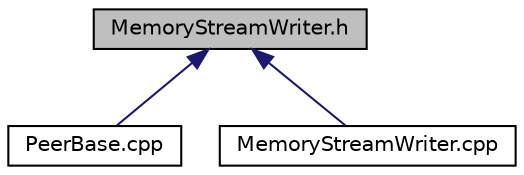 digraph "MemoryStreamWriter.h"
{
  edge [fontname="Helvetica",fontsize="10",labelfontname="Helvetica",labelfontsize="10"];
  node [fontname="Helvetica",fontsize="10",shape=record];
  Node4 [label="MemoryStreamWriter.h",height=0.2,width=0.4,color="black", fillcolor="grey75", style="filled", fontcolor="black"];
  Node4 -> Node5 [dir="back",color="midnightblue",fontsize="10",style="solid",fontname="Helvetica"];
  Node5 [label="PeerBase.cpp",height=0.2,width=0.4,color="black", fillcolor="white", style="filled",URL="$_peer_base_8cpp.html"];
  Node4 -> Node6 [dir="back",color="midnightblue",fontsize="10",style="solid",fontname="Helvetica"];
  Node6 [label="MemoryStreamWriter.cpp",height=0.2,width=0.4,color="black", fillcolor="white", style="filled",URL="$_memory_stream_writer_8cpp.html"];
}
